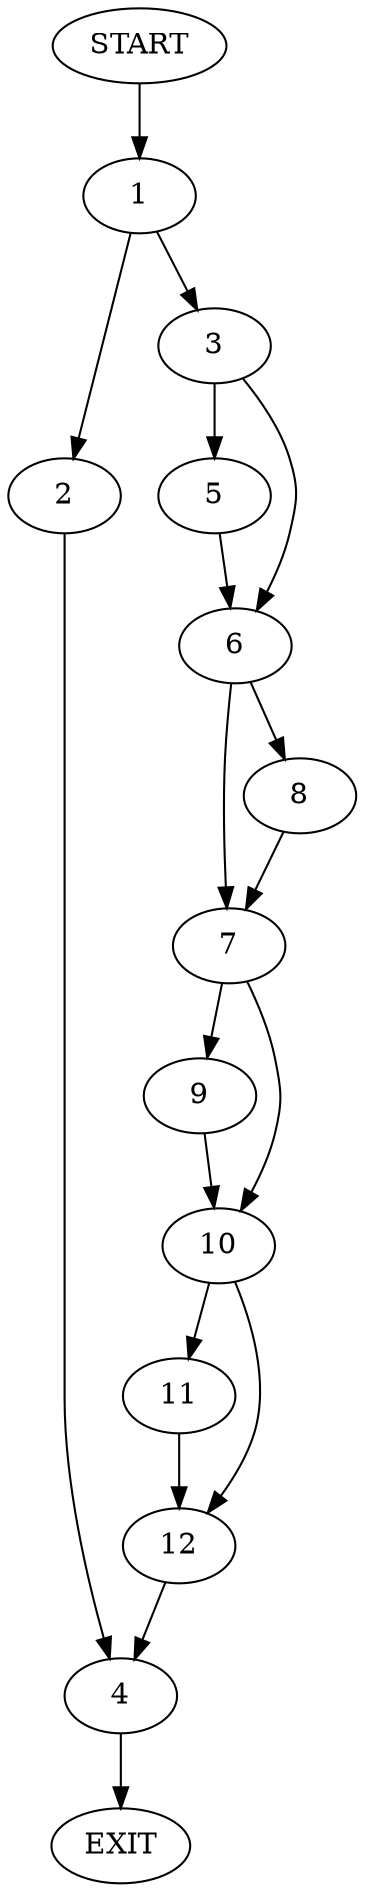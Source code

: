 digraph {
0 [label="START"]
13 [label="EXIT"]
0 -> 1
1 -> 2
1 -> 3
2 -> 4
3 -> 5
3 -> 6
5 -> 6
6 -> 7
6 -> 8
8 -> 7
7 -> 9
7 -> 10
9 -> 10
10 -> 11
10 -> 12
11 -> 12
12 -> 4
4 -> 13
}
